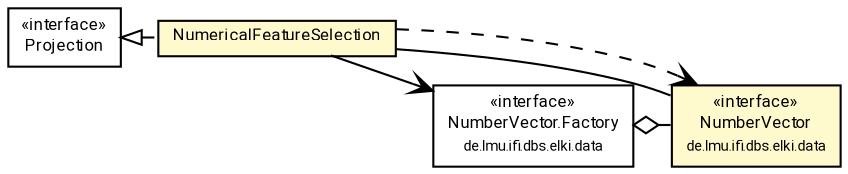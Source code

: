 #!/usr/local/bin/dot
#
# Class diagram 
# Generated by UMLGraph version R5_7_2-60-g0e99a6 (http://www.spinellis.gr/umlgraph/)
#

digraph G {
	graph [fontnames="svg"]
	edge [fontname="Roboto",fontsize=7,labelfontname="Roboto",labelfontsize=7,color="black"];
	node [fontname="Roboto",fontcolor="black",fontsize=8,shape=plaintext,margin=0,width=0,height=0];
	nodesep=0.15;
	ranksep=0.25;
	rankdir=LR;
	// de.lmu.ifi.dbs.elki.data.NumberVector
	c7469348 [label=<<table title="de.lmu.ifi.dbs.elki.data.NumberVector" border="0" cellborder="1" cellspacing="0" cellpadding="2" bgcolor="LemonChiffon" href="../NumberVector.html" target="_parent">
		<tr><td><table border="0" cellspacing="0" cellpadding="1">
		<tr><td align="center" balign="center"> &#171;interface&#187; </td></tr>
		<tr><td align="center" balign="center"> <font face="Roboto">NumberVector</font> </td></tr>
		<tr><td align="center" balign="center"> <font face="Roboto" point-size="7.0">de.lmu.ifi.dbs.elki.data</font> </td></tr>
		</table></td></tr>
		</table>>, URL="../NumberVector.html"];
	// de.lmu.ifi.dbs.elki.data.NumberVector.Factory<V extends de.lmu.ifi.dbs.elki.data.NumberVector>
	c7469349 [label=<<table title="de.lmu.ifi.dbs.elki.data.NumberVector.Factory" border="0" cellborder="1" cellspacing="0" cellpadding="2" href="../NumberVector.Factory.html" target="_parent">
		<tr><td><table border="0" cellspacing="0" cellpadding="1">
		<tr><td align="center" balign="center"> &#171;interface&#187; </td></tr>
		<tr><td align="center" balign="center"> <font face="Roboto">NumberVector.Factory</font> </td></tr>
		<tr><td align="center" balign="center"> <font face="Roboto" point-size="7.0">de.lmu.ifi.dbs.elki.data</font> </td></tr>
		</table></td></tr>
		</table>>, URL="../NumberVector.Factory.html"];
	// de.lmu.ifi.dbs.elki.data.projection.Projection<IN, OUT>
	c7469372 [label=<<table title="de.lmu.ifi.dbs.elki.data.projection.Projection" border="0" cellborder="1" cellspacing="0" cellpadding="2" href="Projection.html" target="_parent">
		<tr><td><table border="0" cellspacing="0" cellpadding="1">
		<tr><td align="center" balign="center"> &#171;interface&#187; </td></tr>
		<tr><td align="center" balign="center"> <font face="Roboto">Projection</font> </td></tr>
		</table></td></tr>
		</table>>, URL="Projection.html"];
	// de.lmu.ifi.dbs.elki.data.projection.NumericalFeatureSelection<V extends de.lmu.ifi.dbs.elki.data.NumberVector>
	c7469390 [label=<<table title="de.lmu.ifi.dbs.elki.data.projection.NumericalFeatureSelection" border="0" cellborder="1" cellspacing="0" cellpadding="2" bgcolor="lemonChiffon" href="NumericalFeatureSelection.html" target="_parent">
		<tr><td><table border="0" cellspacing="0" cellpadding="1">
		<tr><td align="center" balign="center"> <font face="Roboto">NumericalFeatureSelection</font> </td></tr>
		</table></td></tr>
		</table>>, URL="NumericalFeatureSelection.html"];
	// de.lmu.ifi.dbs.elki.data.NumberVector.Factory<V extends de.lmu.ifi.dbs.elki.data.NumberVector> has de.lmu.ifi.dbs.elki.data.NumberVector
	c7469349 -> c7469348 [arrowhead=none,arrowtail=ediamond,dir=back,weight=4];
	// de.lmu.ifi.dbs.elki.data.projection.NumericalFeatureSelection<V extends de.lmu.ifi.dbs.elki.data.NumberVector> implements de.lmu.ifi.dbs.elki.data.projection.Projection<IN, OUT>
	c7469372 -> c7469390 [arrowtail=empty,style=dashed,dir=back,weight=9];
	// de.lmu.ifi.dbs.elki.data.projection.NumericalFeatureSelection<V extends de.lmu.ifi.dbs.elki.data.NumberVector> assoc de.lmu.ifi.dbs.elki.data.NumberVector
	c7469390 -> c7469348 [arrowhead=none,weight=2];
	// de.lmu.ifi.dbs.elki.data.projection.NumericalFeatureSelection<V extends de.lmu.ifi.dbs.elki.data.NumberVector> navassoc de.lmu.ifi.dbs.elki.data.NumberVector.Factory<V extends de.lmu.ifi.dbs.elki.data.NumberVector>
	c7469390 -> c7469349 [arrowhead=open,weight=1];
	// de.lmu.ifi.dbs.elki.data.projection.NumericalFeatureSelection<V extends de.lmu.ifi.dbs.elki.data.NumberVector> depend de.lmu.ifi.dbs.elki.data.NumberVector
	c7469390 -> c7469348 [arrowhead=open,style=dashed,weight=0];
}

